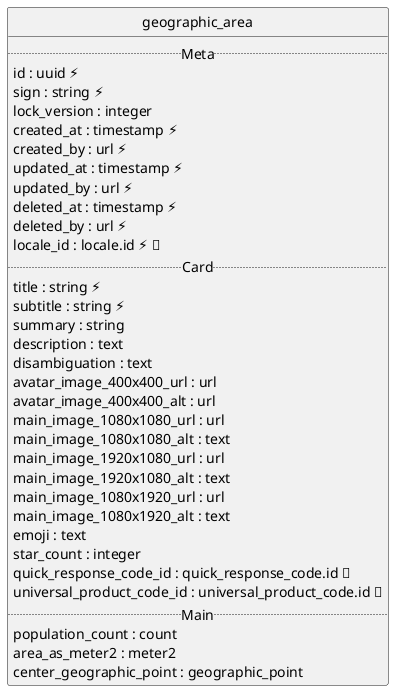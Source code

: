@startuml uml
skinparam monochrome true
skinparam linetype ortho
hide circle

entity geographic_area {
  .. Meta ..
  id : uuid ⚡
  sign : string ⚡
  lock_version : integer
  created_at : timestamp ⚡
  created_by : url ⚡
  updated_at : timestamp ⚡
  updated_by : url ⚡
  deleted_at : timestamp ⚡
  deleted_by : url ⚡
  locale_id : locale.id ⚡ 🔑
  .. Card ..
  title : string ⚡
  subtitle : string ⚡
  summary : string
  description : text
  disambiguation : text
  avatar_image_400x400_url : url
  avatar_image_400x400_alt : url
  main_image_1080x1080_url : url
  main_image_1080x1080_alt : text
  main_image_1920x1080_url : url
  main_image_1920x1080_alt : text
  main_image_1080x1920_url : url
  main_image_1080x1920_alt : text
  emoji : text
  star_count : integer
  quick_response_code_id : quick_response_code.id 🔑
  universal_product_code_id : universal_product_code.id 🔑
  .. Main ..
  population_count : count
  area_as_meter2 : meter2
  center_geographic_point : geographic_point
}

@enduml
